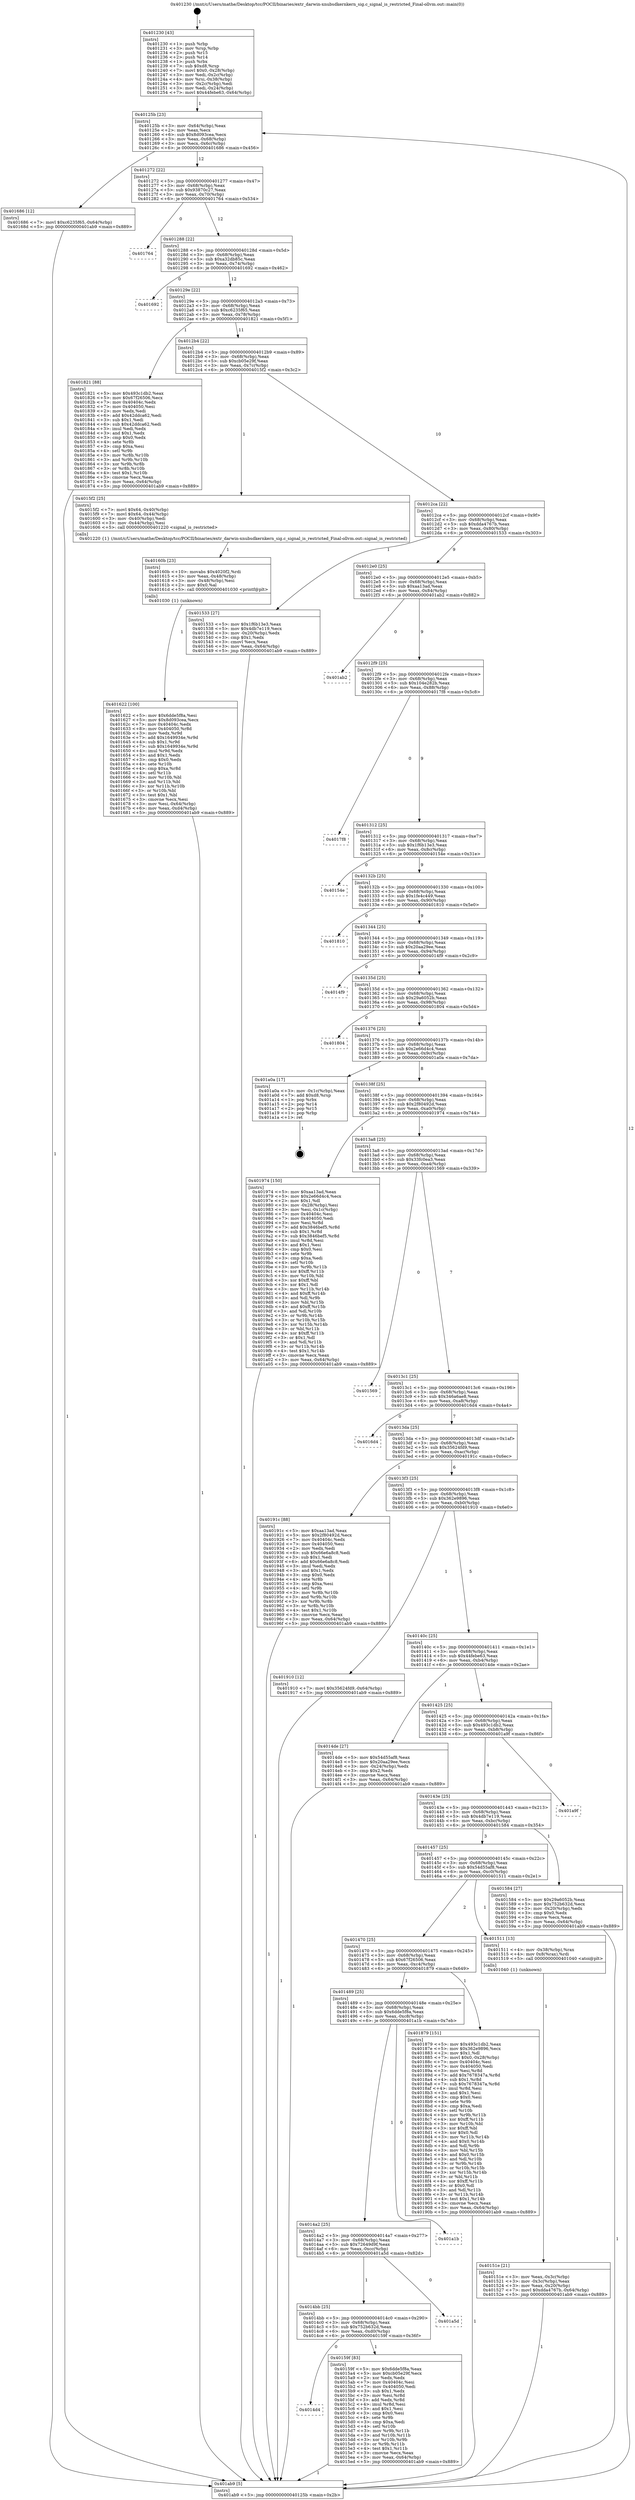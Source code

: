 digraph "0x401230" {
  label = "0x401230 (/mnt/c/Users/mathe/Desktop/tcc/POCII/binaries/extr_darwin-xnubsdkernkern_sig.c_signal_is_restricted_Final-ollvm.out::main(0))"
  labelloc = "t"
  node[shape=record]

  Entry [label="",width=0.3,height=0.3,shape=circle,fillcolor=black,style=filled]
  "0x40125b" [label="{
     0x40125b [23]\l
     | [instrs]\l
     &nbsp;&nbsp;0x40125b \<+3\>: mov -0x64(%rbp),%eax\l
     &nbsp;&nbsp;0x40125e \<+2\>: mov %eax,%ecx\l
     &nbsp;&nbsp;0x401260 \<+6\>: sub $0x8d093cea,%ecx\l
     &nbsp;&nbsp;0x401266 \<+3\>: mov %eax,-0x68(%rbp)\l
     &nbsp;&nbsp;0x401269 \<+3\>: mov %ecx,-0x6c(%rbp)\l
     &nbsp;&nbsp;0x40126c \<+6\>: je 0000000000401686 \<main+0x456\>\l
  }"]
  "0x401686" [label="{
     0x401686 [12]\l
     | [instrs]\l
     &nbsp;&nbsp;0x401686 \<+7\>: movl $0xc6235f65,-0x64(%rbp)\l
     &nbsp;&nbsp;0x40168d \<+5\>: jmp 0000000000401ab9 \<main+0x889\>\l
  }"]
  "0x401272" [label="{
     0x401272 [22]\l
     | [instrs]\l
     &nbsp;&nbsp;0x401272 \<+5\>: jmp 0000000000401277 \<main+0x47\>\l
     &nbsp;&nbsp;0x401277 \<+3\>: mov -0x68(%rbp),%eax\l
     &nbsp;&nbsp;0x40127a \<+5\>: sub $0x93870c27,%eax\l
     &nbsp;&nbsp;0x40127f \<+3\>: mov %eax,-0x70(%rbp)\l
     &nbsp;&nbsp;0x401282 \<+6\>: je 0000000000401764 \<main+0x534\>\l
  }"]
  Exit [label="",width=0.3,height=0.3,shape=circle,fillcolor=black,style=filled,peripheries=2]
  "0x401764" [label="{
     0x401764\l
  }", style=dashed]
  "0x401288" [label="{
     0x401288 [22]\l
     | [instrs]\l
     &nbsp;&nbsp;0x401288 \<+5\>: jmp 000000000040128d \<main+0x5d\>\l
     &nbsp;&nbsp;0x40128d \<+3\>: mov -0x68(%rbp),%eax\l
     &nbsp;&nbsp;0x401290 \<+5\>: sub $0xa32db85c,%eax\l
     &nbsp;&nbsp;0x401295 \<+3\>: mov %eax,-0x74(%rbp)\l
     &nbsp;&nbsp;0x401298 \<+6\>: je 0000000000401692 \<main+0x462\>\l
  }"]
  "0x401622" [label="{
     0x401622 [100]\l
     | [instrs]\l
     &nbsp;&nbsp;0x401622 \<+5\>: mov $0x6dde5f8a,%esi\l
     &nbsp;&nbsp;0x401627 \<+5\>: mov $0x8d093cea,%ecx\l
     &nbsp;&nbsp;0x40162c \<+7\>: mov 0x40404c,%edx\l
     &nbsp;&nbsp;0x401633 \<+8\>: mov 0x404050,%r8d\l
     &nbsp;&nbsp;0x40163b \<+3\>: mov %edx,%r9d\l
     &nbsp;&nbsp;0x40163e \<+7\>: add $0x1649934e,%r9d\l
     &nbsp;&nbsp;0x401645 \<+4\>: sub $0x1,%r9d\l
     &nbsp;&nbsp;0x401649 \<+7\>: sub $0x1649934e,%r9d\l
     &nbsp;&nbsp;0x401650 \<+4\>: imul %r9d,%edx\l
     &nbsp;&nbsp;0x401654 \<+3\>: and $0x1,%edx\l
     &nbsp;&nbsp;0x401657 \<+3\>: cmp $0x0,%edx\l
     &nbsp;&nbsp;0x40165a \<+4\>: sete %r10b\l
     &nbsp;&nbsp;0x40165e \<+4\>: cmp $0xa,%r8d\l
     &nbsp;&nbsp;0x401662 \<+4\>: setl %r11b\l
     &nbsp;&nbsp;0x401666 \<+3\>: mov %r10b,%bl\l
     &nbsp;&nbsp;0x401669 \<+3\>: and %r11b,%bl\l
     &nbsp;&nbsp;0x40166c \<+3\>: xor %r11b,%r10b\l
     &nbsp;&nbsp;0x40166f \<+3\>: or %r10b,%bl\l
     &nbsp;&nbsp;0x401672 \<+3\>: test $0x1,%bl\l
     &nbsp;&nbsp;0x401675 \<+3\>: cmovne %ecx,%esi\l
     &nbsp;&nbsp;0x401678 \<+3\>: mov %esi,-0x64(%rbp)\l
     &nbsp;&nbsp;0x40167b \<+6\>: mov %eax,-0xd4(%rbp)\l
     &nbsp;&nbsp;0x401681 \<+5\>: jmp 0000000000401ab9 \<main+0x889\>\l
  }"]
  "0x401692" [label="{
     0x401692\l
  }", style=dashed]
  "0x40129e" [label="{
     0x40129e [22]\l
     | [instrs]\l
     &nbsp;&nbsp;0x40129e \<+5\>: jmp 00000000004012a3 \<main+0x73\>\l
     &nbsp;&nbsp;0x4012a3 \<+3\>: mov -0x68(%rbp),%eax\l
     &nbsp;&nbsp;0x4012a6 \<+5\>: sub $0xc6235f65,%eax\l
     &nbsp;&nbsp;0x4012ab \<+3\>: mov %eax,-0x78(%rbp)\l
     &nbsp;&nbsp;0x4012ae \<+6\>: je 0000000000401821 \<main+0x5f1\>\l
  }"]
  "0x40160b" [label="{
     0x40160b [23]\l
     | [instrs]\l
     &nbsp;&nbsp;0x40160b \<+10\>: movabs $0x4020f2,%rdi\l
     &nbsp;&nbsp;0x401615 \<+3\>: mov %eax,-0x48(%rbp)\l
     &nbsp;&nbsp;0x401618 \<+3\>: mov -0x48(%rbp),%esi\l
     &nbsp;&nbsp;0x40161b \<+2\>: mov $0x0,%al\l
     &nbsp;&nbsp;0x40161d \<+5\>: call 0000000000401030 \<printf@plt\>\l
     | [calls]\l
     &nbsp;&nbsp;0x401030 \{1\} (unknown)\l
  }"]
  "0x401821" [label="{
     0x401821 [88]\l
     | [instrs]\l
     &nbsp;&nbsp;0x401821 \<+5\>: mov $0x493c1db2,%eax\l
     &nbsp;&nbsp;0x401826 \<+5\>: mov $0x67f26506,%ecx\l
     &nbsp;&nbsp;0x40182b \<+7\>: mov 0x40404c,%edx\l
     &nbsp;&nbsp;0x401832 \<+7\>: mov 0x404050,%esi\l
     &nbsp;&nbsp;0x401839 \<+2\>: mov %edx,%edi\l
     &nbsp;&nbsp;0x40183b \<+6\>: add $0x42ddca62,%edi\l
     &nbsp;&nbsp;0x401841 \<+3\>: sub $0x1,%edi\l
     &nbsp;&nbsp;0x401844 \<+6\>: sub $0x42ddca62,%edi\l
     &nbsp;&nbsp;0x40184a \<+3\>: imul %edi,%edx\l
     &nbsp;&nbsp;0x40184d \<+3\>: and $0x1,%edx\l
     &nbsp;&nbsp;0x401850 \<+3\>: cmp $0x0,%edx\l
     &nbsp;&nbsp;0x401853 \<+4\>: sete %r8b\l
     &nbsp;&nbsp;0x401857 \<+3\>: cmp $0xa,%esi\l
     &nbsp;&nbsp;0x40185a \<+4\>: setl %r9b\l
     &nbsp;&nbsp;0x40185e \<+3\>: mov %r8b,%r10b\l
     &nbsp;&nbsp;0x401861 \<+3\>: and %r9b,%r10b\l
     &nbsp;&nbsp;0x401864 \<+3\>: xor %r9b,%r8b\l
     &nbsp;&nbsp;0x401867 \<+3\>: or %r8b,%r10b\l
     &nbsp;&nbsp;0x40186a \<+4\>: test $0x1,%r10b\l
     &nbsp;&nbsp;0x40186e \<+3\>: cmovne %ecx,%eax\l
     &nbsp;&nbsp;0x401871 \<+3\>: mov %eax,-0x64(%rbp)\l
     &nbsp;&nbsp;0x401874 \<+5\>: jmp 0000000000401ab9 \<main+0x889\>\l
  }"]
  "0x4012b4" [label="{
     0x4012b4 [22]\l
     | [instrs]\l
     &nbsp;&nbsp;0x4012b4 \<+5\>: jmp 00000000004012b9 \<main+0x89\>\l
     &nbsp;&nbsp;0x4012b9 \<+3\>: mov -0x68(%rbp),%eax\l
     &nbsp;&nbsp;0x4012bc \<+5\>: sub $0xcb05e29f,%eax\l
     &nbsp;&nbsp;0x4012c1 \<+3\>: mov %eax,-0x7c(%rbp)\l
     &nbsp;&nbsp;0x4012c4 \<+6\>: je 00000000004015f2 \<main+0x3c2\>\l
  }"]
  "0x4014d4" [label="{
     0x4014d4\l
  }", style=dashed]
  "0x4015f2" [label="{
     0x4015f2 [25]\l
     | [instrs]\l
     &nbsp;&nbsp;0x4015f2 \<+7\>: movl $0x64,-0x40(%rbp)\l
     &nbsp;&nbsp;0x4015f9 \<+7\>: movl $0x64,-0x44(%rbp)\l
     &nbsp;&nbsp;0x401600 \<+3\>: mov -0x40(%rbp),%edi\l
     &nbsp;&nbsp;0x401603 \<+3\>: mov -0x44(%rbp),%esi\l
     &nbsp;&nbsp;0x401606 \<+5\>: call 0000000000401220 \<signal_is_restricted\>\l
     | [calls]\l
     &nbsp;&nbsp;0x401220 \{1\} (/mnt/c/Users/mathe/Desktop/tcc/POCII/binaries/extr_darwin-xnubsdkernkern_sig.c_signal_is_restricted_Final-ollvm.out::signal_is_restricted)\l
  }"]
  "0x4012ca" [label="{
     0x4012ca [22]\l
     | [instrs]\l
     &nbsp;&nbsp;0x4012ca \<+5\>: jmp 00000000004012cf \<main+0x9f\>\l
     &nbsp;&nbsp;0x4012cf \<+3\>: mov -0x68(%rbp),%eax\l
     &nbsp;&nbsp;0x4012d2 \<+5\>: sub $0xdda4767b,%eax\l
     &nbsp;&nbsp;0x4012d7 \<+3\>: mov %eax,-0x80(%rbp)\l
     &nbsp;&nbsp;0x4012da \<+6\>: je 0000000000401533 \<main+0x303\>\l
  }"]
  "0x40159f" [label="{
     0x40159f [83]\l
     | [instrs]\l
     &nbsp;&nbsp;0x40159f \<+5\>: mov $0x6dde5f8a,%eax\l
     &nbsp;&nbsp;0x4015a4 \<+5\>: mov $0xcb05e29f,%ecx\l
     &nbsp;&nbsp;0x4015a9 \<+2\>: xor %edx,%edx\l
     &nbsp;&nbsp;0x4015ab \<+7\>: mov 0x40404c,%esi\l
     &nbsp;&nbsp;0x4015b2 \<+7\>: mov 0x404050,%edi\l
     &nbsp;&nbsp;0x4015b9 \<+3\>: sub $0x1,%edx\l
     &nbsp;&nbsp;0x4015bc \<+3\>: mov %esi,%r8d\l
     &nbsp;&nbsp;0x4015bf \<+3\>: add %edx,%r8d\l
     &nbsp;&nbsp;0x4015c2 \<+4\>: imul %r8d,%esi\l
     &nbsp;&nbsp;0x4015c6 \<+3\>: and $0x1,%esi\l
     &nbsp;&nbsp;0x4015c9 \<+3\>: cmp $0x0,%esi\l
     &nbsp;&nbsp;0x4015cc \<+4\>: sete %r9b\l
     &nbsp;&nbsp;0x4015d0 \<+3\>: cmp $0xa,%edi\l
     &nbsp;&nbsp;0x4015d3 \<+4\>: setl %r10b\l
     &nbsp;&nbsp;0x4015d7 \<+3\>: mov %r9b,%r11b\l
     &nbsp;&nbsp;0x4015da \<+3\>: and %r10b,%r11b\l
     &nbsp;&nbsp;0x4015dd \<+3\>: xor %r10b,%r9b\l
     &nbsp;&nbsp;0x4015e0 \<+3\>: or %r9b,%r11b\l
     &nbsp;&nbsp;0x4015e3 \<+4\>: test $0x1,%r11b\l
     &nbsp;&nbsp;0x4015e7 \<+3\>: cmovne %ecx,%eax\l
     &nbsp;&nbsp;0x4015ea \<+3\>: mov %eax,-0x64(%rbp)\l
     &nbsp;&nbsp;0x4015ed \<+5\>: jmp 0000000000401ab9 \<main+0x889\>\l
  }"]
  "0x401533" [label="{
     0x401533 [27]\l
     | [instrs]\l
     &nbsp;&nbsp;0x401533 \<+5\>: mov $0x1f6b13e3,%eax\l
     &nbsp;&nbsp;0x401538 \<+5\>: mov $0x4db7e119,%ecx\l
     &nbsp;&nbsp;0x40153d \<+3\>: mov -0x20(%rbp),%edx\l
     &nbsp;&nbsp;0x401540 \<+3\>: cmp $0x1,%edx\l
     &nbsp;&nbsp;0x401543 \<+3\>: cmovl %ecx,%eax\l
     &nbsp;&nbsp;0x401546 \<+3\>: mov %eax,-0x64(%rbp)\l
     &nbsp;&nbsp;0x401549 \<+5\>: jmp 0000000000401ab9 \<main+0x889\>\l
  }"]
  "0x4012e0" [label="{
     0x4012e0 [25]\l
     | [instrs]\l
     &nbsp;&nbsp;0x4012e0 \<+5\>: jmp 00000000004012e5 \<main+0xb5\>\l
     &nbsp;&nbsp;0x4012e5 \<+3\>: mov -0x68(%rbp),%eax\l
     &nbsp;&nbsp;0x4012e8 \<+5\>: sub $0xaa13ad,%eax\l
     &nbsp;&nbsp;0x4012ed \<+6\>: mov %eax,-0x84(%rbp)\l
     &nbsp;&nbsp;0x4012f3 \<+6\>: je 0000000000401ab2 \<main+0x882\>\l
  }"]
  "0x4014bb" [label="{
     0x4014bb [25]\l
     | [instrs]\l
     &nbsp;&nbsp;0x4014bb \<+5\>: jmp 00000000004014c0 \<main+0x290\>\l
     &nbsp;&nbsp;0x4014c0 \<+3\>: mov -0x68(%rbp),%eax\l
     &nbsp;&nbsp;0x4014c3 \<+5\>: sub $0x752b632d,%eax\l
     &nbsp;&nbsp;0x4014c8 \<+6\>: mov %eax,-0xd0(%rbp)\l
     &nbsp;&nbsp;0x4014ce \<+6\>: je 000000000040159f \<main+0x36f\>\l
  }"]
  "0x401ab2" [label="{
     0x401ab2\l
  }", style=dashed]
  "0x4012f9" [label="{
     0x4012f9 [25]\l
     | [instrs]\l
     &nbsp;&nbsp;0x4012f9 \<+5\>: jmp 00000000004012fe \<main+0xce\>\l
     &nbsp;&nbsp;0x4012fe \<+3\>: mov -0x68(%rbp),%eax\l
     &nbsp;&nbsp;0x401301 \<+5\>: sub $0x104e282b,%eax\l
     &nbsp;&nbsp;0x401306 \<+6\>: mov %eax,-0x88(%rbp)\l
     &nbsp;&nbsp;0x40130c \<+6\>: je 00000000004017f8 \<main+0x5c8\>\l
  }"]
  "0x401a5d" [label="{
     0x401a5d\l
  }", style=dashed]
  "0x4017f8" [label="{
     0x4017f8\l
  }", style=dashed]
  "0x401312" [label="{
     0x401312 [25]\l
     | [instrs]\l
     &nbsp;&nbsp;0x401312 \<+5\>: jmp 0000000000401317 \<main+0xe7\>\l
     &nbsp;&nbsp;0x401317 \<+3\>: mov -0x68(%rbp),%eax\l
     &nbsp;&nbsp;0x40131a \<+5\>: sub $0x1f6b13e3,%eax\l
     &nbsp;&nbsp;0x40131f \<+6\>: mov %eax,-0x8c(%rbp)\l
     &nbsp;&nbsp;0x401325 \<+6\>: je 000000000040154e \<main+0x31e\>\l
  }"]
  "0x4014a2" [label="{
     0x4014a2 [25]\l
     | [instrs]\l
     &nbsp;&nbsp;0x4014a2 \<+5\>: jmp 00000000004014a7 \<main+0x277\>\l
     &nbsp;&nbsp;0x4014a7 \<+3\>: mov -0x68(%rbp),%eax\l
     &nbsp;&nbsp;0x4014aa \<+5\>: sub $0x72649d9f,%eax\l
     &nbsp;&nbsp;0x4014af \<+6\>: mov %eax,-0xcc(%rbp)\l
     &nbsp;&nbsp;0x4014b5 \<+6\>: je 0000000000401a5d \<main+0x82d\>\l
  }"]
  "0x40154e" [label="{
     0x40154e\l
  }", style=dashed]
  "0x40132b" [label="{
     0x40132b [25]\l
     | [instrs]\l
     &nbsp;&nbsp;0x40132b \<+5\>: jmp 0000000000401330 \<main+0x100\>\l
     &nbsp;&nbsp;0x401330 \<+3\>: mov -0x68(%rbp),%eax\l
     &nbsp;&nbsp;0x401333 \<+5\>: sub $0x1fe4c449,%eax\l
     &nbsp;&nbsp;0x401338 \<+6\>: mov %eax,-0x90(%rbp)\l
     &nbsp;&nbsp;0x40133e \<+6\>: je 0000000000401810 \<main+0x5e0\>\l
  }"]
  "0x401a1b" [label="{
     0x401a1b\l
  }", style=dashed]
  "0x401810" [label="{
     0x401810\l
  }", style=dashed]
  "0x401344" [label="{
     0x401344 [25]\l
     | [instrs]\l
     &nbsp;&nbsp;0x401344 \<+5\>: jmp 0000000000401349 \<main+0x119\>\l
     &nbsp;&nbsp;0x401349 \<+3\>: mov -0x68(%rbp),%eax\l
     &nbsp;&nbsp;0x40134c \<+5\>: sub $0x20aa29ee,%eax\l
     &nbsp;&nbsp;0x401351 \<+6\>: mov %eax,-0x94(%rbp)\l
     &nbsp;&nbsp;0x401357 \<+6\>: je 00000000004014f9 \<main+0x2c9\>\l
  }"]
  "0x401489" [label="{
     0x401489 [25]\l
     | [instrs]\l
     &nbsp;&nbsp;0x401489 \<+5\>: jmp 000000000040148e \<main+0x25e\>\l
     &nbsp;&nbsp;0x40148e \<+3\>: mov -0x68(%rbp),%eax\l
     &nbsp;&nbsp;0x401491 \<+5\>: sub $0x6dde5f8a,%eax\l
     &nbsp;&nbsp;0x401496 \<+6\>: mov %eax,-0xc8(%rbp)\l
     &nbsp;&nbsp;0x40149c \<+6\>: je 0000000000401a1b \<main+0x7eb\>\l
  }"]
  "0x4014f9" [label="{
     0x4014f9\l
  }", style=dashed]
  "0x40135d" [label="{
     0x40135d [25]\l
     | [instrs]\l
     &nbsp;&nbsp;0x40135d \<+5\>: jmp 0000000000401362 \<main+0x132\>\l
     &nbsp;&nbsp;0x401362 \<+3\>: mov -0x68(%rbp),%eax\l
     &nbsp;&nbsp;0x401365 \<+5\>: sub $0x29a6052b,%eax\l
     &nbsp;&nbsp;0x40136a \<+6\>: mov %eax,-0x98(%rbp)\l
     &nbsp;&nbsp;0x401370 \<+6\>: je 0000000000401804 \<main+0x5d4\>\l
  }"]
  "0x401879" [label="{
     0x401879 [151]\l
     | [instrs]\l
     &nbsp;&nbsp;0x401879 \<+5\>: mov $0x493c1db2,%eax\l
     &nbsp;&nbsp;0x40187e \<+5\>: mov $0x362e9896,%ecx\l
     &nbsp;&nbsp;0x401883 \<+2\>: mov $0x1,%dl\l
     &nbsp;&nbsp;0x401885 \<+7\>: movl $0x0,-0x28(%rbp)\l
     &nbsp;&nbsp;0x40188c \<+7\>: mov 0x40404c,%esi\l
     &nbsp;&nbsp;0x401893 \<+7\>: mov 0x404050,%edi\l
     &nbsp;&nbsp;0x40189a \<+3\>: mov %esi,%r8d\l
     &nbsp;&nbsp;0x40189d \<+7\>: add $0x7678347a,%r8d\l
     &nbsp;&nbsp;0x4018a4 \<+4\>: sub $0x1,%r8d\l
     &nbsp;&nbsp;0x4018a8 \<+7\>: sub $0x7678347a,%r8d\l
     &nbsp;&nbsp;0x4018af \<+4\>: imul %r8d,%esi\l
     &nbsp;&nbsp;0x4018b3 \<+3\>: and $0x1,%esi\l
     &nbsp;&nbsp;0x4018b6 \<+3\>: cmp $0x0,%esi\l
     &nbsp;&nbsp;0x4018b9 \<+4\>: sete %r9b\l
     &nbsp;&nbsp;0x4018bd \<+3\>: cmp $0xa,%edi\l
     &nbsp;&nbsp;0x4018c0 \<+4\>: setl %r10b\l
     &nbsp;&nbsp;0x4018c4 \<+3\>: mov %r9b,%r11b\l
     &nbsp;&nbsp;0x4018c7 \<+4\>: xor $0xff,%r11b\l
     &nbsp;&nbsp;0x4018cb \<+3\>: mov %r10b,%bl\l
     &nbsp;&nbsp;0x4018ce \<+3\>: xor $0xff,%bl\l
     &nbsp;&nbsp;0x4018d1 \<+3\>: xor $0x0,%dl\l
     &nbsp;&nbsp;0x4018d4 \<+3\>: mov %r11b,%r14b\l
     &nbsp;&nbsp;0x4018d7 \<+4\>: and $0x0,%r14b\l
     &nbsp;&nbsp;0x4018db \<+3\>: and %dl,%r9b\l
     &nbsp;&nbsp;0x4018de \<+3\>: mov %bl,%r15b\l
     &nbsp;&nbsp;0x4018e1 \<+4\>: and $0x0,%r15b\l
     &nbsp;&nbsp;0x4018e5 \<+3\>: and %dl,%r10b\l
     &nbsp;&nbsp;0x4018e8 \<+3\>: or %r9b,%r14b\l
     &nbsp;&nbsp;0x4018eb \<+3\>: or %r10b,%r15b\l
     &nbsp;&nbsp;0x4018ee \<+3\>: xor %r15b,%r14b\l
     &nbsp;&nbsp;0x4018f1 \<+3\>: or %bl,%r11b\l
     &nbsp;&nbsp;0x4018f4 \<+4\>: xor $0xff,%r11b\l
     &nbsp;&nbsp;0x4018f8 \<+3\>: or $0x0,%dl\l
     &nbsp;&nbsp;0x4018fb \<+3\>: and %dl,%r11b\l
     &nbsp;&nbsp;0x4018fe \<+3\>: or %r11b,%r14b\l
     &nbsp;&nbsp;0x401901 \<+4\>: test $0x1,%r14b\l
     &nbsp;&nbsp;0x401905 \<+3\>: cmovne %ecx,%eax\l
     &nbsp;&nbsp;0x401908 \<+3\>: mov %eax,-0x64(%rbp)\l
     &nbsp;&nbsp;0x40190b \<+5\>: jmp 0000000000401ab9 \<main+0x889\>\l
  }"]
  "0x401804" [label="{
     0x401804\l
  }", style=dashed]
  "0x401376" [label="{
     0x401376 [25]\l
     | [instrs]\l
     &nbsp;&nbsp;0x401376 \<+5\>: jmp 000000000040137b \<main+0x14b\>\l
     &nbsp;&nbsp;0x40137b \<+3\>: mov -0x68(%rbp),%eax\l
     &nbsp;&nbsp;0x40137e \<+5\>: sub $0x2e66d4c4,%eax\l
     &nbsp;&nbsp;0x401383 \<+6\>: mov %eax,-0x9c(%rbp)\l
     &nbsp;&nbsp;0x401389 \<+6\>: je 0000000000401a0a \<main+0x7da\>\l
  }"]
  "0x40151e" [label="{
     0x40151e [21]\l
     | [instrs]\l
     &nbsp;&nbsp;0x40151e \<+3\>: mov %eax,-0x3c(%rbp)\l
     &nbsp;&nbsp;0x401521 \<+3\>: mov -0x3c(%rbp),%eax\l
     &nbsp;&nbsp;0x401524 \<+3\>: mov %eax,-0x20(%rbp)\l
     &nbsp;&nbsp;0x401527 \<+7\>: movl $0xdda4767b,-0x64(%rbp)\l
     &nbsp;&nbsp;0x40152e \<+5\>: jmp 0000000000401ab9 \<main+0x889\>\l
  }"]
  "0x401a0a" [label="{
     0x401a0a [17]\l
     | [instrs]\l
     &nbsp;&nbsp;0x401a0a \<+3\>: mov -0x1c(%rbp),%eax\l
     &nbsp;&nbsp;0x401a0d \<+7\>: add $0xd8,%rsp\l
     &nbsp;&nbsp;0x401a14 \<+1\>: pop %rbx\l
     &nbsp;&nbsp;0x401a15 \<+2\>: pop %r14\l
     &nbsp;&nbsp;0x401a17 \<+2\>: pop %r15\l
     &nbsp;&nbsp;0x401a19 \<+1\>: pop %rbp\l
     &nbsp;&nbsp;0x401a1a \<+1\>: ret\l
  }"]
  "0x40138f" [label="{
     0x40138f [25]\l
     | [instrs]\l
     &nbsp;&nbsp;0x40138f \<+5\>: jmp 0000000000401394 \<main+0x164\>\l
     &nbsp;&nbsp;0x401394 \<+3\>: mov -0x68(%rbp),%eax\l
     &nbsp;&nbsp;0x401397 \<+5\>: sub $0x2f80492d,%eax\l
     &nbsp;&nbsp;0x40139c \<+6\>: mov %eax,-0xa0(%rbp)\l
     &nbsp;&nbsp;0x4013a2 \<+6\>: je 0000000000401974 \<main+0x744\>\l
  }"]
  "0x401470" [label="{
     0x401470 [25]\l
     | [instrs]\l
     &nbsp;&nbsp;0x401470 \<+5\>: jmp 0000000000401475 \<main+0x245\>\l
     &nbsp;&nbsp;0x401475 \<+3\>: mov -0x68(%rbp),%eax\l
     &nbsp;&nbsp;0x401478 \<+5\>: sub $0x67f26506,%eax\l
     &nbsp;&nbsp;0x40147d \<+6\>: mov %eax,-0xc4(%rbp)\l
     &nbsp;&nbsp;0x401483 \<+6\>: je 0000000000401879 \<main+0x649\>\l
  }"]
  "0x401974" [label="{
     0x401974 [150]\l
     | [instrs]\l
     &nbsp;&nbsp;0x401974 \<+5\>: mov $0xaa13ad,%eax\l
     &nbsp;&nbsp;0x401979 \<+5\>: mov $0x2e66d4c4,%ecx\l
     &nbsp;&nbsp;0x40197e \<+2\>: mov $0x1,%dl\l
     &nbsp;&nbsp;0x401980 \<+3\>: mov -0x28(%rbp),%esi\l
     &nbsp;&nbsp;0x401983 \<+3\>: mov %esi,-0x1c(%rbp)\l
     &nbsp;&nbsp;0x401986 \<+7\>: mov 0x40404c,%esi\l
     &nbsp;&nbsp;0x40198d \<+7\>: mov 0x404050,%edi\l
     &nbsp;&nbsp;0x401994 \<+3\>: mov %esi,%r8d\l
     &nbsp;&nbsp;0x401997 \<+7\>: add $0x3846bef5,%r8d\l
     &nbsp;&nbsp;0x40199e \<+4\>: sub $0x1,%r8d\l
     &nbsp;&nbsp;0x4019a2 \<+7\>: sub $0x3846bef5,%r8d\l
     &nbsp;&nbsp;0x4019a9 \<+4\>: imul %r8d,%esi\l
     &nbsp;&nbsp;0x4019ad \<+3\>: and $0x1,%esi\l
     &nbsp;&nbsp;0x4019b0 \<+3\>: cmp $0x0,%esi\l
     &nbsp;&nbsp;0x4019b3 \<+4\>: sete %r9b\l
     &nbsp;&nbsp;0x4019b7 \<+3\>: cmp $0xa,%edi\l
     &nbsp;&nbsp;0x4019ba \<+4\>: setl %r10b\l
     &nbsp;&nbsp;0x4019be \<+3\>: mov %r9b,%r11b\l
     &nbsp;&nbsp;0x4019c1 \<+4\>: xor $0xff,%r11b\l
     &nbsp;&nbsp;0x4019c5 \<+3\>: mov %r10b,%bl\l
     &nbsp;&nbsp;0x4019c8 \<+3\>: xor $0xff,%bl\l
     &nbsp;&nbsp;0x4019cb \<+3\>: xor $0x1,%dl\l
     &nbsp;&nbsp;0x4019ce \<+3\>: mov %r11b,%r14b\l
     &nbsp;&nbsp;0x4019d1 \<+4\>: and $0xff,%r14b\l
     &nbsp;&nbsp;0x4019d5 \<+3\>: and %dl,%r9b\l
     &nbsp;&nbsp;0x4019d8 \<+3\>: mov %bl,%r15b\l
     &nbsp;&nbsp;0x4019db \<+4\>: and $0xff,%r15b\l
     &nbsp;&nbsp;0x4019df \<+3\>: and %dl,%r10b\l
     &nbsp;&nbsp;0x4019e2 \<+3\>: or %r9b,%r14b\l
     &nbsp;&nbsp;0x4019e5 \<+3\>: or %r10b,%r15b\l
     &nbsp;&nbsp;0x4019e8 \<+3\>: xor %r15b,%r14b\l
     &nbsp;&nbsp;0x4019eb \<+3\>: or %bl,%r11b\l
     &nbsp;&nbsp;0x4019ee \<+4\>: xor $0xff,%r11b\l
     &nbsp;&nbsp;0x4019f2 \<+3\>: or $0x1,%dl\l
     &nbsp;&nbsp;0x4019f5 \<+3\>: and %dl,%r11b\l
     &nbsp;&nbsp;0x4019f8 \<+3\>: or %r11b,%r14b\l
     &nbsp;&nbsp;0x4019fb \<+4\>: test $0x1,%r14b\l
     &nbsp;&nbsp;0x4019ff \<+3\>: cmovne %ecx,%eax\l
     &nbsp;&nbsp;0x401a02 \<+3\>: mov %eax,-0x64(%rbp)\l
     &nbsp;&nbsp;0x401a05 \<+5\>: jmp 0000000000401ab9 \<main+0x889\>\l
  }"]
  "0x4013a8" [label="{
     0x4013a8 [25]\l
     | [instrs]\l
     &nbsp;&nbsp;0x4013a8 \<+5\>: jmp 00000000004013ad \<main+0x17d\>\l
     &nbsp;&nbsp;0x4013ad \<+3\>: mov -0x68(%rbp),%eax\l
     &nbsp;&nbsp;0x4013b0 \<+5\>: sub $0x33fc0ea3,%eax\l
     &nbsp;&nbsp;0x4013b5 \<+6\>: mov %eax,-0xa4(%rbp)\l
     &nbsp;&nbsp;0x4013bb \<+6\>: je 0000000000401569 \<main+0x339\>\l
  }"]
  "0x401511" [label="{
     0x401511 [13]\l
     | [instrs]\l
     &nbsp;&nbsp;0x401511 \<+4\>: mov -0x38(%rbp),%rax\l
     &nbsp;&nbsp;0x401515 \<+4\>: mov 0x8(%rax),%rdi\l
     &nbsp;&nbsp;0x401519 \<+5\>: call 0000000000401040 \<atoi@plt\>\l
     | [calls]\l
     &nbsp;&nbsp;0x401040 \{1\} (unknown)\l
  }"]
  "0x401569" [label="{
     0x401569\l
  }", style=dashed]
  "0x4013c1" [label="{
     0x4013c1 [25]\l
     | [instrs]\l
     &nbsp;&nbsp;0x4013c1 \<+5\>: jmp 00000000004013c6 \<main+0x196\>\l
     &nbsp;&nbsp;0x4013c6 \<+3\>: mov -0x68(%rbp),%eax\l
     &nbsp;&nbsp;0x4013c9 \<+5\>: sub $0x346a6ae8,%eax\l
     &nbsp;&nbsp;0x4013ce \<+6\>: mov %eax,-0xa8(%rbp)\l
     &nbsp;&nbsp;0x4013d4 \<+6\>: je 00000000004016d4 \<main+0x4a4\>\l
  }"]
  "0x401457" [label="{
     0x401457 [25]\l
     | [instrs]\l
     &nbsp;&nbsp;0x401457 \<+5\>: jmp 000000000040145c \<main+0x22c\>\l
     &nbsp;&nbsp;0x40145c \<+3\>: mov -0x68(%rbp),%eax\l
     &nbsp;&nbsp;0x40145f \<+5\>: sub $0x54d55af8,%eax\l
     &nbsp;&nbsp;0x401464 \<+6\>: mov %eax,-0xc0(%rbp)\l
     &nbsp;&nbsp;0x40146a \<+6\>: je 0000000000401511 \<main+0x2e1\>\l
  }"]
  "0x4016d4" [label="{
     0x4016d4\l
  }", style=dashed]
  "0x4013da" [label="{
     0x4013da [25]\l
     | [instrs]\l
     &nbsp;&nbsp;0x4013da \<+5\>: jmp 00000000004013df \<main+0x1af\>\l
     &nbsp;&nbsp;0x4013df \<+3\>: mov -0x68(%rbp),%eax\l
     &nbsp;&nbsp;0x4013e2 \<+5\>: sub $0x35624fd9,%eax\l
     &nbsp;&nbsp;0x4013e7 \<+6\>: mov %eax,-0xac(%rbp)\l
     &nbsp;&nbsp;0x4013ed \<+6\>: je 000000000040191c \<main+0x6ec\>\l
  }"]
  "0x401584" [label="{
     0x401584 [27]\l
     | [instrs]\l
     &nbsp;&nbsp;0x401584 \<+5\>: mov $0x29a6052b,%eax\l
     &nbsp;&nbsp;0x401589 \<+5\>: mov $0x752b632d,%ecx\l
     &nbsp;&nbsp;0x40158e \<+3\>: mov -0x20(%rbp),%edx\l
     &nbsp;&nbsp;0x401591 \<+3\>: cmp $0x0,%edx\l
     &nbsp;&nbsp;0x401594 \<+3\>: cmove %ecx,%eax\l
     &nbsp;&nbsp;0x401597 \<+3\>: mov %eax,-0x64(%rbp)\l
     &nbsp;&nbsp;0x40159a \<+5\>: jmp 0000000000401ab9 \<main+0x889\>\l
  }"]
  "0x40191c" [label="{
     0x40191c [88]\l
     | [instrs]\l
     &nbsp;&nbsp;0x40191c \<+5\>: mov $0xaa13ad,%eax\l
     &nbsp;&nbsp;0x401921 \<+5\>: mov $0x2f80492d,%ecx\l
     &nbsp;&nbsp;0x401926 \<+7\>: mov 0x40404c,%edx\l
     &nbsp;&nbsp;0x40192d \<+7\>: mov 0x404050,%esi\l
     &nbsp;&nbsp;0x401934 \<+2\>: mov %edx,%edi\l
     &nbsp;&nbsp;0x401936 \<+6\>: sub $0x66e6a8c8,%edi\l
     &nbsp;&nbsp;0x40193c \<+3\>: sub $0x1,%edi\l
     &nbsp;&nbsp;0x40193f \<+6\>: add $0x66e6a8c8,%edi\l
     &nbsp;&nbsp;0x401945 \<+3\>: imul %edi,%edx\l
     &nbsp;&nbsp;0x401948 \<+3\>: and $0x1,%edx\l
     &nbsp;&nbsp;0x40194b \<+3\>: cmp $0x0,%edx\l
     &nbsp;&nbsp;0x40194e \<+4\>: sete %r8b\l
     &nbsp;&nbsp;0x401952 \<+3\>: cmp $0xa,%esi\l
     &nbsp;&nbsp;0x401955 \<+4\>: setl %r9b\l
     &nbsp;&nbsp;0x401959 \<+3\>: mov %r8b,%r10b\l
     &nbsp;&nbsp;0x40195c \<+3\>: and %r9b,%r10b\l
     &nbsp;&nbsp;0x40195f \<+3\>: xor %r9b,%r8b\l
     &nbsp;&nbsp;0x401962 \<+3\>: or %r8b,%r10b\l
     &nbsp;&nbsp;0x401965 \<+4\>: test $0x1,%r10b\l
     &nbsp;&nbsp;0x401969 \<+3\>: cmovne %ecx,%eax\l
     &nbsp;&nbsp;0x40196c \<+3\>: mov %eax,-0x64(%rbp)\l
     &nbsp;&nbsp;0x40196f \<+5\>: jmp 0000000000401ab9 \<main+0x889\>\l
  }"]
  "0x4013f3" [label="{
     0x4013f3 [25]\l
     | [instrs]\l
     &nbsp;&nbsp;0x4013f3 \<+5\>: jmp 00000000004013f8 \<main+0x1c8\>\l
     &nbsp;&nbsp;0x4013f8 \<+3\>: mov -0x68(%rbp),%eax\l
     &nbsp;&nbsp;0x4013fb \<+5\>: sub $0x362e9896,%eax\l
     &nbsp;&nbsp;0x401400 \<+6\>: mov %eax,-0xb0(%rbp)\l
     &nbsp;&nbsp;0x401406 \<+6\>: je 0000000000401910 \<main+0x6e0\>\l
  }"]
  "0x40143e" [label="{
     0x40143e [25]\l
     | [instrs]\l
     &nbsp;&nbsp;0x40143e \<+5\>: jmp 0000000000401443 \<main+0x213\>\l
     &nbsp;&nbsp;0x401443 \<+3\>: mov -0x68(%rbp),%eax\l
     &nbsp;&nbsp;0x401446 \<+5\>: sub $0x4db7e119,%eax\l
     &nbsp;&nbsp;0x40144b \<+6\>: mov %eax,-0xbc(%rbp)\l
     &nbsp;&nbsp;0x401451 \<+6\>: je 0000000000401584 \<main+0x354\>\l
  }"]
  "0x401910" [label="{
     0x401910 [12]\l
     | [instrs]\l
     &nbsp;&nbsp;0x401910 \<+7\>: movl $0x35624fd9,-0x64(%rbp)\l
     &nbsp;&nbsp;0x401917 \<+5\>: jmp 0000000000401ab9 \<main+0x889\>\l
  }"]
  "0x40140c" [label="{
     0x40140c [25]\l
     | [instrs]\l
     &nbsp;&nbsp;0x40140c \<+5\>: jmp 0000000000401411 \<main+0x1e1\>\l
     &nbsp;&nbsp;0x401411 \<+3\>: mov -0x68(%rbp),%eax\l
     &nbsp;&nbsp;0x401414 \<+5\>: sub $0x44febe63,%eax\l
     &nbsp;&nbsp;0x401419 \<+6\>: mov %eax,-0xb4(%rbp)\l
     &nbsp;&nbsp;0x40141f \<+6\>: je 00000000004014de \<main+0x2ae\>\l
  }"]
  "0x401a9f" [label="{
     0x401a9f\l
  }", style=dashed]
  "0x4014de" [label="{
     0x4014de [27]\l
     | [instrs]\l
     &nbsp;&nbsp;0x4014de \<+5\>: mov $0x54d55af8,%eax\l
     &nbsp;&nbsp;0x4014e3 \<+5\>: mov $0x20aa29ee,%ecx\l
     &nbsp;&nbsp;0x4014e8 \<+3\>: mov -0x24(%rbp),%edx\l
     &nbsp;&nbsp;0x4014eb \<+3\>: cmp $0x2,%edx\l
     &nbsp;&nbsp;0x4014ee \<+3\>: cmovne %ecx,%eax\l
     &nbsp;&nbsp;0x4014f1 \<+3\>: mov %eax,-0x64(%rbp)\l
     &nbsp;&nbsp;0x4014f4 \<+5\>: jmp 0000000000401ab9 \<main+0x889\>\l
  }"]
  "0x401425" [label="{
     0x401425 [25]\l
     | [instrs]\l
     &nbsp;&nbsp;0x401425 \<+5\>: jmp 000000000040142a \<main+0x1fa\>\l
     &nbsp;&nbsp;0x40142a \<+3\>: mov -0x68(%rbp),%eax\l
     &nbsp;&nbsp;0x40142d \<+5\>: sub $0x493c1db2,%eax\l
     &nbsp;&nbsp;0x401432 \<+6\>: mov %eax,-0xb8(%rbp)\l
     &nbsp;&nbsp;0x401438 \<+6\>: je 0000000000401a9f \<main+0x86f\>\l
  }"]
  "0x401ab9" [label="{
     0x401ab9 [5]\l
     | [instrs]\l
     &nbsp;&nbsp;0x401ab9 \<+5\>: jmp 000000000040125b \<main+0x2b\>\l
  }"]
  "0x401230" [label="{
     0x401230 [43]\l
     | [instrs]\l
     &nbsp;&nbsp;0x401230 \<+1\>: push %rbp\l
     &nbsp;&nbsp;0x401231 \<+3\>: mov %rsp,%rbp\l
     &nbsp;&nbsp;0x401234 \<+2\>: push %r15\l
     &nbsp;&nbsp;0x401236 \<+2\>: push %r14\l
     &nbsp;&nbsp;0x401238 \<+1\>: push %rbx\l
     &nbsp;&nbsp;0x401239 \<+7\>: sub $0xd8,%rsp\l
     &nbsp;&nbsp;0x401240 \<+7\>: movl $0x0,-0x28(%rbp)\l
     &nbsp;&nbsp;0x401247 \<+3\>: mov %edi,-0x2c(%rbp)\l
     &nbsp;&nbsp;0x40124a \<+4\>: mov %rsi,-0x38(%rbp)\l
     &nbsp;&nbsp;0x40124e \<+3\>: mov -0x2c(%rbp),%edi\l
     &nbsp;&nbsp;0x401251 \<+3\>: mov %edi,-0x24(%rbp)\l
     &nbsp;&nbsp;0x401254 \<+7\>: movl $0x44febe63,-0x64(%rbp)\l
  }"]
  Entry -> "0x401230" [label=" 1"]
  "0x40125b" -> "0x401686" [label=" 1"]
  "0x40125b" -> "0x401272" [label=" 12"]
  "0x401a0a" -> Exit [label=" 1"]
  "0x401272" -> "0x401764" [label=" 0"]
  "0x401272" -> "0x401288" [label=" 12"]
  "0x401974" -> "0x401ab9" [label=" 1"]
  "0x401288" -> "0x401692" [label=" 0"]
  "0x401288" -> "0x40129e" [label=" 12"]
  "0x40191c" -> "0x401ab9" [label=" 1"]
  "0x40129e" -> "0x401821" [label=" 1"]
  "0x40129e" -> "0x4012b4" [label=" 11"]
  "0x401910" -> "0x401ab9" [label=" 1"]
  "0x4012b4" -> "0x4015f2" [label=" 1"]
  "0x4012b4" -> "0x4012ca" [label=" 10"]
  "0x401879" -> "0x401ab9" [label=" 1"]
  "0x4012ca" -> "0x401533" [label=" 1"]
  "0x4012ca" -> "0x4012e0" [label=" 9"]
  "0x401821" -> "0x401ab9" [label=" 1"]
  "0x4012e0" -> "0x401ab2" [label=" 0"]
  "0x4012e0" -> "0x4012f9" [label=" 9"]
  "0x401622" -> "0x401ab9" [label=" 1"]
  "0x4012f9" -> "0x4017f8" [label=" 0"]
  "0x4012f9" -> "0x401312" [label=" 9"]
  "0x40160b" -> "0x401622" [label=" 1"]
  "0x401312" -> "0x40154e" [label=" 0"]
  "0x401312" -> "0x40132b" [label=" 9"]
  "0x40159f" -> "0x401ab9" [label=" 1"]
  "0x40132b" -> "0x401810" [label=" 0"]
  "0x40132b" -> "0x401344" [label=" 9"]
  "0x4014bb" -> "0x4014d4" [label=" 0"]
  "0x401344" -> "0x4014f9" [label=" 0"]
  "0x401344" -> "0x40135d" [label=" 9"]
  "0x401686" -> "0x401ab9" [label=" 1"]
  "0x40135d" -> "0x401804" [label=" 0"]
  "0x40135d" -> "0x401376" [label=" 9"]
  "0x4014a2" -> "0x4014bb" [label=" 1"]
  "0x401376" -> "0x401a0a" [label=" 1"]
  "0x401376" -> "0x40138f" [label=" 8"]
  "0x4015f2" -> "0x40160b" [label=" 1"]
  "0x40138f" -> "0x401974" [label=" 1"]
  "0x40138f" -> "0x4013a8" [label=" 7"]
  "0x401489" -> "0x4014a2" [label=" 1"]
  "0x4013a8" -> "0x401569" [label=" 0"]
  "0x4013a8" -> "0x4013c1" [label=" 7"]
  "0x401489" -> "0x401a1b" [label=" 0"]
  "0x4013c1" -> "0x4016d4" [label=" 0"]
  "0x4013c1" -> "0x4013da" [label=" 7"]
  "0x401470" -> "0x401489" [label=" 1"]
  "0x4013da" -> "0x40191c" [label=" 1"]
  "0x4013da" -> "0x4013f3" [label=" 6"]
  "0x401470" -> "0x401879" [label=" 1"]
  "0x4013f3" -> "0x401910" [label=" 1"]
  "0x4013f3" -> "0x40140c" [label=" 5"]
  "0x401584" -> "0x401ab9" [label=" 1"]
  "0x40140c" -> "0x4014de" [label=" 1"]
  "0x40140c" -> "0x401425" [label=" 4"]
  "0x4014de" -> "0x401ab9" [label=" 1"]
  "0x401230" -> "0x40125b" [label=" 1"]
  "0x401ab9" -> "0x40125b" [label=" 12"]
  "0x401533" -> "0x401ab9" [label=" 1"]
  "0x401425" -> "0x401a9f" [label=" 0"]
  "0x401425" -> "0x40143e" [label=" 4"]
  "0x4014a2" -> "0x401a5d" [label=" 0"]
  "0x40143e" -> "0x401584" [label=" 1"]
  "0x40143e" -> "0x401457" [label=" 3"]
  "0x4014bb" -> "0x40159f" [label=" 1"]
  "0x401457" -> "0x401511" [label=" 1"]
  "0x401457" -> "0x401470" [label=" 2"]
  "0x401511" -> "0x40151e" [label=" 1"]
  "0x40151e" -> "0x401ab9" [label=" 1"]
}

